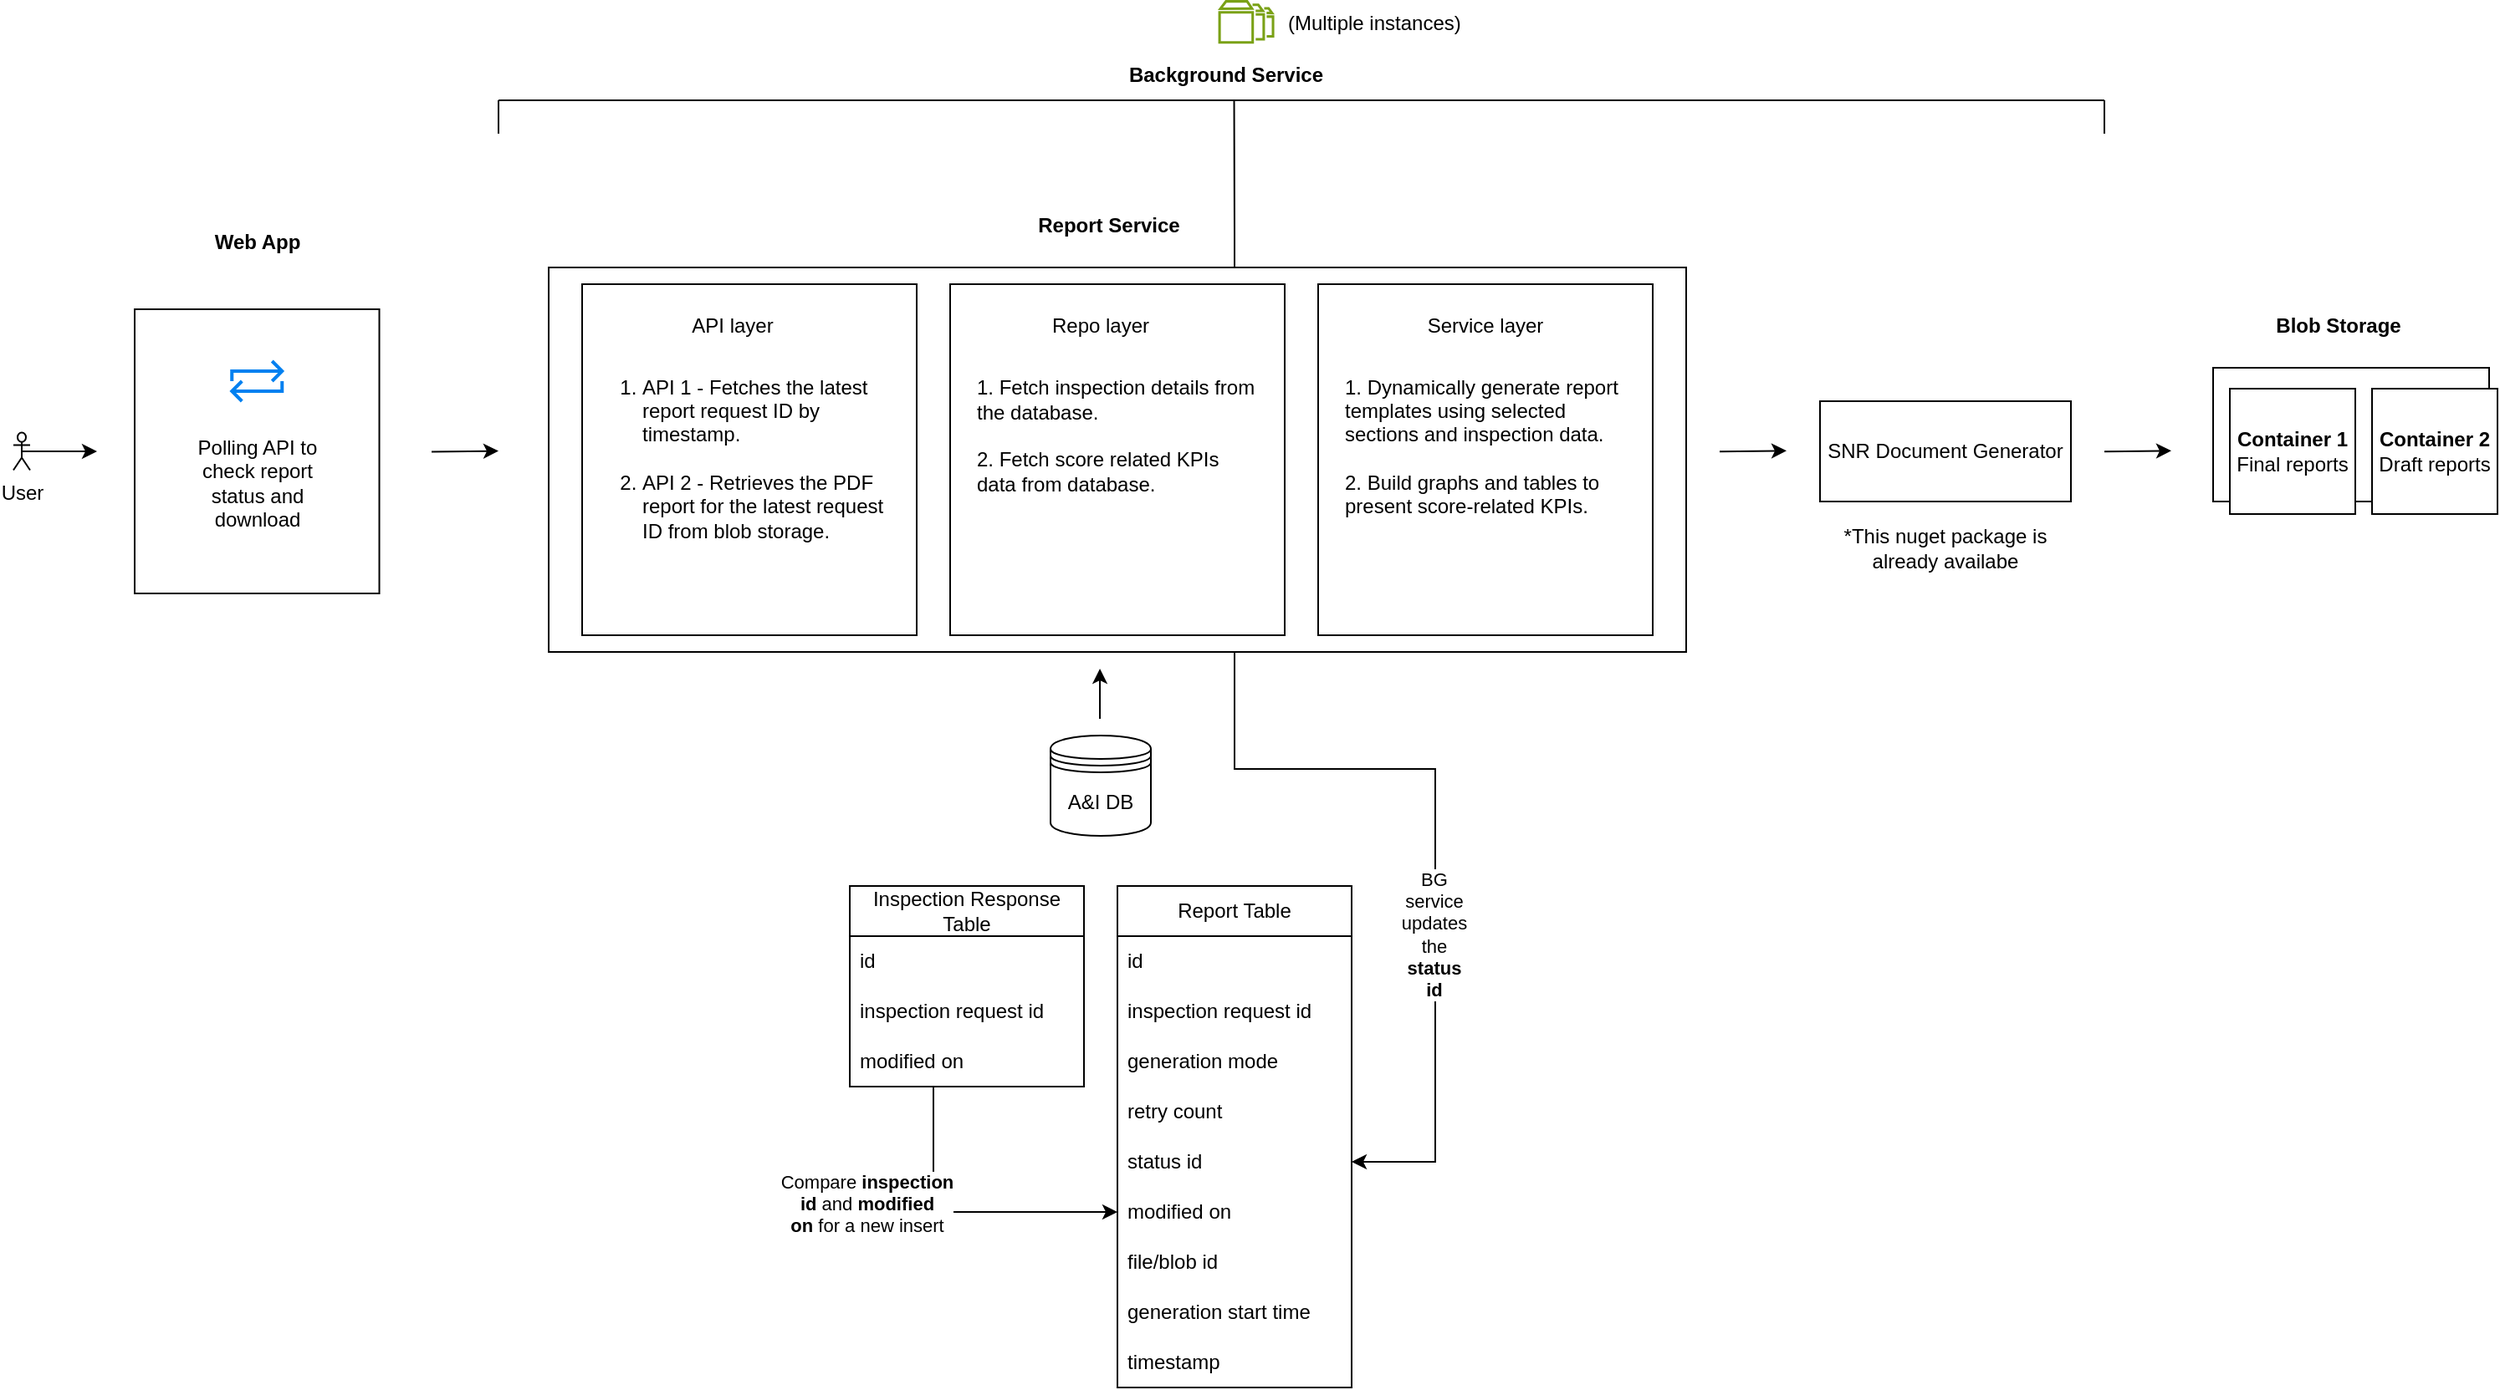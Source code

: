 <mxfile version="28.1.0">
  <diagram name="Report Service - A&amp;I" id="1YIPlWxTEJ8W7mqabqMT">
    <mxGraphModel dx="1927" dy="1058" grid="1" gridSize="10" guides="1" tooltips="1" connect="1" arrows="1" fold="1" page="1" pageScale="1" pageWidth="1920" pageHeight="1200" math="0" shadow="0">
      <root>
        <mxCell id="0" />
        <mxCell id="1" parent="0" />
        <mxCell id="2hkZbPnxHvf6jAYgh7-L-45" value="" style="endArrow=classic;html=1;rounded=0;entryX=1;entryY=0.5;entryDx=0;entryDy=0;exitX=0.528;exitY=1.002;exitDx=0;exitDy=0;exitPerimeter=0;" parent="1" source="2hkZbPnxHvf6jAYgh7-L-41" target="d6Js0XEYEXI5DrSHMX23-42" edge="1">
          <mxGeometry width="50" height="50" relative="1" as="geometry">
            <mxPoint x="1170" y="640" as="sourcePoint" />
            <mxPoint x="1150" y="660" as="targetPoint" />
            <Array as="points">
              <mxPoint x="1000" y="320" />
              <mxPoint x="1000" y="640" />
              <mxPoint x="1120" y="640" />
              <mxPoint x="1120" y="875" />
            </Array>
          </mxGeometry>
        </mxCell>
        <mxCell id="d6Js0XEYEXI5DrSHMX23-1" value="SNR Document Generator" style="rounded=0;whiteSpace=wrap;html=1;" parent="1" vertex="1">
          <mxGeometry x="1350" y="420" width="150" height="60" as="geometry" />
        </mxCell>
        <mxCell id="d6Js0XEYEXI5DrSHMX23-7" value="Report Service" style="text;html=1;align=center;verticalAlign=middle;whiteSpace=wrap;rounded=0;fontStyle=1" parent="1" vertex="1">
          <mxGeometry x="840" y="300" width="170" height="30" as="geometry" />
        </mxCell>
        <mxCell id="d6Js0XEYEXI5DrSHMX23-74" style="edgeStyle=orthogonalEdgeStyle;rounded=0;orthogonalLoop=1;jettySize=auto;html=1;exitX=0.5;exitY=0.5;exitDx=0;exitDy=0;exitPerimeter=0;" parent="1" source="d6Js0XEYEXI5DrSHMX23-27" edge="1">
          <mxGeometry relative="1" as="geometry">
            <mxPoint x="320" y="450" as="targetPoint" />
          </mxGeometry>
        </mxCell>
        <mxCell id="d6Js0XEYEXI5DrSHMX23-27" value="User" style="shape=umlActor;verticalLabelPosition=bottom;verticalAlign=top;html=1;outlineConnect=0;" parent="1" vertex="1">
          <mxGeometry x="270" y="438.75" width="10" height="22.5" as="geometry" />
        </mxCell>
        <mxCell id="d6Js0XEYEXI5DrSHMX23-37" value="&lt;span style=&quot;font-weight: normal;&quot;&gt;Report Table&lt;/span&gt;" style="swimlane;fontStyle=1;childLayout=stackLayout;horizontal=1;startSize=30;horizontalStack=0;resizeParent=1;resizeParentMax=0;resizeLast=0;collapsible=1;marginBottom=0;whiteSpace=wrap;html=1;" parent="1" vertex="1">
          <mxGeometry x="930" y="710" width="140" height="300" as="geometry">
            <mxRectangle x="40" y="250" width="60" height="30" as="alternateBounds" />
          </mxGeometry>
        </mxCell>
        <mxCell id="d6Js0XEYEXI5DrSHMX23-38" value="id" style="text;strokeColor=none;fillColor=none;align=left;verticalAlign=middle;spacingLeft=4;spacingRight=4;overflow=hidden;points=[[0,0.5],[1,0.5]];portConstraint=eastwest;rotatable=0;whiteSpace=wrap;html=1;" parent="d6Js0XEYEXI5DrSHMX23-37" vertex="1">
          <mxGeometry y="30" width="140" height="30" as="geometry" />
        </mxCell>
        <mxCell id="d6Js0XEYEXI5DrSHMX23-39" value="inspection request id" style="text;strokeColor=none;fillColor=none;align=left;verticalAlign=middle;spacingLeft=4;spacingRight=4;overflow=hidden;points=[[0,0.5],[1,0.5]];portConstraint=eastwest;rotatable=0;whiteSpace=wrap;html=1;" parent="d6Js0XEYEXI5DrSHMX23-37" vertex="1">
          <mxGeometry y="60" width="140" height="30" as="geometry" />
        </mxCell>
        <mxCell id="d6Js0XEYEXI5DrSHMX23-40" value="generation mode" style="text;strokeColor=none;fillColor=none;align=left;verticalAlign=middle;spacingLeft=4;spacingRight=4;overflow=hidden;points=[[0,0.5],[1,0.5]];portConstraint=eastwest;rotatable=0;whiteSpace=wrap;html=1;" parent="d6Js0XEYEXI5DrSHMX23-37" vertex="1">
          <mxGeometry y="90" width="140" height="30" as="geometry" />
        </mxCell>
        <mxCell id="d6Js0XEYEXI5DrSHMX23-41" value="retry count" style="text;strokeColor=none;fillColor=none;align=left;verticalAlign=middle;spacingLeft=4;spacingRight=4;overflow=hidden;points=[[0,0.5],[1,0.5]];portConstraint=eastwest;rotatable=0;whiteSpace=wrap;html=1;" parent="d6Js0XEYEXI5DrSHMX23-37" vertex="1">
          <mxGeometry y="120" width="140" height="30" as="geometry" />
        </mxCell>
        <mxCell id="d6Js0XEYEXI5DrSHMX23-42" value="status id" style="text;strokeColor=none;fillColor=none;align=left;verticalAlign=middle;spacingLeft=4;spacingRight=4;overflow=hidden;points=[[0,0.5],[1,0.5]];portConstraint=eastwest;rotatable=0;whiteSpace=wrap;html=1;" parent="d6Js0XEYEXI5DrSHMX23-37" vertex="1">
          <mxGeometry y="150" width="140" height="30" as="geometry" />
        </mxCell>
        <mxCell id="d6Js0XEYEXI5DrSHMX23-43" value="modified on" style="text;strokeColor=none;fillColor=none;align=left;verticalAlign=middle;spacingLeft=4;spacingRight=4;overflow=hidden;points=[[0,0.5],[1,0.5]];portConstraint=eastwest;rotatable=0;whiteSpace=wrap;html=1;" parent="d6Js0XEYEXI5DrSHMX23-37" vertex="1">
          <mxGeometry y="180" width="140" height="30" as="geometry" />
        </mxCell>
        <mxCell id="d6Js0XEYEXI5DrSHMX23-44" value="file/blob id" style="text;strokeColor=none;fillColor=none;align=left;verticalAlign=middle;spacingLeft=4;spacingRight=4;overflow=hidden;points=[[0,0.5],[1,0.5]];portConstraint=eastwest;rotatable=0;whiteSpace=wrap;html=1;" parent="d6Js0XEYEXI5DrSHMX23-37" vertex="1">
          <mxGeometry y="210" width="140" height="30" as="geometry" />
        </mxCell>
        <mxCell id="d6Js0XEYEXI5DrSHMX23-45" value="generation start time" style="text;strokeColor=none;fillColor=none;align=left;verticalAlign=middle;spacingLeft=4;spacingRight=4;overflow=hidden;points=[[0,0.5],[1,0.5]];portConstraint=eastwest;rotatable=0;whiteSpace=wrap;html=1;" parent="d6Js0XEYEXI5DrSHMX23-37" vertex="1">
          <mxGeometry y="240" width="140" height="30" as="geometry" />
        </mxCell>
        <mxCell id="2hkZbPnxHvf6jAYgh7-L-51" value="timestamp" style="text;strokeColor=none;fillColor=none;align=left;verticalAlign=middle;spacingLeft=4;spacingRight=4;overflow=hidden;points=[[0,0.5],[1,0.5]];portConstraint=eastwest;rotatable=0;whiteSpace=wrap;html=1;" parent="d6Js0XEYEXI5DrSHMX23-37" vertex="1">
          <mxGeometry y="270" width="140" height="30" as="geometry" />
        </mxCell>
        <mxCell id="d6Js0XEYEXI5DrSHMX23-50" value="A&amp;amp;I DB" style="shape=datastore;whiteSpace=wrap;html=1;fontStyle=0" parent="1" vertex="1">
          <mxGeometry x="890" y="620" width="60" height="60" as="geometry" />
        </mxCell>
        <mxCell id="d6Js0XEYEXI5DrSHMX23-54" value="" style="endArrow=classic;html=1;rounded=0;entryX=0.45;entryY=1;entryDx=0;entryDy=0;entryPerimeter=0;" parent="1" edge="1">
          <mxGeometry width="50" height="50" relative="1" as="geometry">
            <mxPoint x="919.52" y="610" as="sourcePoint" />
            <mxPoint x="919.52" y="580" as="targetPoint" />
          </mxGeometry>
        </mxCell>
        <mxCell id="d6Js0XEYEXI5DrSHMX23-56" value="" style="group;labelBackgroundColor=none;" parent="1" vertex="1" connectable="0">
          <mxGeometry x="590" y="340" width="680" height="230" as="geometry" />
        </mxCell>
        <mxCell id="d6Js0XEYEXI5DrSHMX23-3" value="" style="rounded=0;whiteSpace=wrap;html=1;" parent="d6Js0XEYEXI5DrSHMX23-56" vertex="1">
          <mxGeometry width="680" height="230" as="geometry" />
        </mxCell>
        <mxCell id="d6Js0XEYEXI5DrSHMX23-4" value="" style="rounded=0;whiteSpace=wrap;html=1;" parent="d6Js0XEYEXI5DrSHMX23-56" vertex="1">
          <mxGeometry x="20" y="10" width="200" height="210" as="geometry" />
        </mxCell>
        <mxCell id="d6Js0XEYEXI5DrSHMX23-8" value="API layer" style="text;html=1;align=center;verticalAlign=middle;whiteSpace=wrap;rounded=0;" parent="d6Js0XEYEXI5DrSHMX23-56" vertex="1">
          <mxGeometry x="80" y="20" width="60" height="30" as="geometry" />
        </mxCell>
        <mxCell id="d6Js0XEYEXI5DrSHMX23-29" value="&lt;span style=&quot;color: rgba(0, 0, 0, 0); font-family: monospace; font-size: 0px; text-align: start; text-wrap-mode: nowrap;&quot;&gt;%3CmxGraphModel%3E%3Croot%3E%3CmxCell%20id%3D%220%22%2F%3E%3CmxCell%20id%3D%221%22%20parent%3D%220%22%2F%3E%3CmxCell%20id%3D%222%22%20value%3D%22Repo%20layer%22%20style%3D%22text%3Bhtml%3D1%3Balign%3Dcenter%3BverticalAlign%3Dmiddle%3BwhiteSpace%3Dwrap%3Brounded%3D0%3B%22%20vertex%3D%221%22%20parent%3D%221%22%3E%3CmxGeometry%20x%3D%22710%22%20y%3D%22265%22%20width%3D%2280%22%20height%3D%2230%22%20as%3D%22geometry%22%2F%3E%3C%2FmxCell%3E%3CmxCell%20id%3D%223%22%20value%3D%22Fetch%20inspection%20and%20score%20related%20KPIs%20data%20from%20DB%22%20style%3D%22text%3Bhtml%3D1%3Balign%3Dcenter%3BverticalAlign%3Dmiddle%3BwhiteSpace%3Dwrap%3Brounded%3D0%3B%22%20vertex%3D%221%22%20parent%3D%221%22%3E%3CmxGeometry%20x%3D%22710%22%20y%3D%22300%22%20width%3D%2280%22%20height%3D%22130%22%20as%3D%22geometry%22%2F%3E%3C%2FmxCell%3E%3C%2Froot%3E%3C%2FmxGraphModel%3E&lt;/span&gt;" style="rounded=0;whiteSpace=wrap;html=1;" parent="d6Js0XEYEXI5DrSHMX23-56" vertex="1">
          <mxGeometry x="240" y="10" width="200" height="210" as="geometry" />
        </mxCell>
        <mxCell id="d6Js0XEYEXI5DrSHMX23-28" value="&lt;ol&gt;&lt;li&gt;API 1 - Fetches the latest report request ID by timestamp.&lt;br&gt;&lt;br&gt;&lt;/li&gt;&lt;li&gt;API 2 - Retrieves the PDF report for the latest request ID from blob storage.&lt;/li&gt;&lt;/ol&gt;&lt;div&gt;&lt;div&gt;&lt;br&gt;&lt;/div&gt;&lt;div&gt;&lt;br&gt;&lt;/div&gt;&lt;/div&gt;" style="text;strokeColor=none;fillColor=none;align=left;verticalAlign=middle;spacingLeft=4;spacingRight=4;overflow=hidden;points=[[0,0.5],[1,0.5]];portConstraint=eastwest;rotatable=0;whiteSpace=wrap;html=1;" parent="d6Js0XEYEXI5DrSHMX23-56" vertex="1">
          <mxGeometry x="10" y="50" width="200" height="140" as="geometry" />
        </mxCell>
        <mxCell id="d6Js0XEYEXI5DrSHMX23-30" value="Repo layer" style="text;html=1;align=center;verticalAlign=middle;whiteSpace=wrap;rounded=0;" parent="d6Js0XEYEXI5DrSHMX23-56" vertex="1">
          <mxGeometry x="290" y="20" width="80" height="30" as="geometry" />
        </mxCell>
        <mxCell id="d6Js0XEYEXI5DrSHMX23-32" value="&lt;span style=&quot;color: rgba(0, 0, 0, 0); font-family: monospace; font-size: 0px; text-align: start; text-wrap-mode: nowrap;&quot;&gt;%3CmxGraphModel%3E%3Croot%3E%3CmxCell%20id%3D%220%22%2F%3E%3CmxCell%20id%3D%221%22%20parent%3D%220%22%2F%3E%3CmxCell%20id%3D%222%22%20value%3D%22Repo%20layer%22%20style%3D%22text%3Bhtml%3D1%3Balign%3Dcenter%3BverticalAlign%3Dmiddle%3BwhiteSpace%3Dwrap%3Brounded%3D0%3B%22%20vertex%3D%221%22%20parent%3D%221%22%3E%3CmxGeometry%20x%3D%22710%22%20y%3D%22265%22%20width%3D%2280%22%20height%3D%2230%22%20as%3D%22geometry%22%2F%3E%3C%2FmxCell%3E%3CmxCell%20id%3D%223%22%20value%3D%22Fetch%20inspection%20and%20score%20related%20KPIs%20data%20from%20DB%22%20style%3D%22text%3Bhtml%3D1%3Balign%3Dcenter%3BverticalAlign%3Dmiddle%3BwhiteSpace%3Dwrap%3Brounded%3D0%3B%22%20vertex%3D%221%22%20parent%3D%221%22%3E%3CmxGeometry%20x%3D%22710%22%20y%3D%22300%22%20width%3D%2280%22%20height%3D%22130%22%20as%3D%22geometry%22%2F%3E%3C%2FmxCell%3E%3C%2Froot%3E%3C%2FmxGraphModel%3E&lt;/span&gt;" style="rounded=0;whiteSpace=wrap;html=1;" parent="d6Js0XEYEXI5DrSHMX23-56" vertex="1">
          <mxGeometry x="460" y="10" width="200" height="210" as="geometry" />
        </mxCell>
        <mxCell id="d6Js0XEYEXI5DrSHMX23-33" value="Service layer" style="text;html=1;align=center;verticalAlign=middle;whiteSpace=wrap;rounded=0;" parent="d6Js0XEYEXI5DrSHMX23-56" vertex="1">
          <mxGeometry x="520" y="20" width="80" height="30" as="geometry" />
        </mxCell>
        <mxCell id="d6Js0XEYEXI5DrSHMX23-35" value="&lt;span style=&quot;text-align: center;&quot;&gt;1. Fetch inspection details from the database.&lt;br&gt;&lt;br&gt;2. Fetch&amp;nbsp;&lt;/span&gt;&lt;span style=&quot;text-align: center;&quot;&gt;score related KPIs data from database.&lt;/span&gt;&lt;span style=&quot;text-align: center;&quot;&gt;&lt;br&gt;&lt;/span&gt;&lt;div&gt;&lt;div&gt;&lt;span style=&quot;text-align: center;&quot;&gt;&lt;br&gt;&lt;/span&gt;&lt;/div&gt;&lt;div&gt;&lt;span style=&quot;text-align: center;&quot;&gt;&lt;br&gt;&lt;/span&gt;&lt;/div&gt;&lt;/div&gt;" style="text;strokeColor=none;fillColor=none;align=left;verticalAlign=middle;spacingLeft=4;spacingRight=4;overflow=hidden;points=[[0,0.5],[1,0.5]];portConstraint=eastwest;rotatable=0;whiteSpace=wrap;html=1;" parent="d6Js0XEYEXI5DrSHMX23-56" vertex="1">
          <mxGeometry x="250" y="62.5" width="180" height="105" as="geometry" />
        </mxCell>
        <mxCell id="d6Js0XEYEXI5DrSHMX23-36" value="&lt;span style=&quot;text-align: center;&quot;&gt;1.&amp;nbsp;&lt;/span&gt;Dynamically generate report templates using selected sections and inspection data.&lt;span style=&quot;text-align: center;&quot;&gt;&lt;br&gt;&lt;br&gt;2.&amp;nbsp;&lt;/span&gt;Build graphs and tables to present score-related KPIs.&lt;span style=&quot;text-align: center;&quot;&gt;&lt;br&gt;&lt;/span&gt;&lt;div&gt;&lt;div&gt;&lt;span style=&quot;text-align: center;&quot;&gt;&lt;br&gt;&lt;/span&gt;&lt;/div&gt;&lt;div&gt;&lt;span style=&quot;text-align: center;&quot;&gt;&lt;br&gt;&lt;/span&gt;&lt;/div&gt;&lt;/div&gt;" style="text;strokeColor=none;fillColor=none;align=left;verticalAlign=middle;spacingLeft=4;spacingRight=4;overflow=hidden;points=[[0,0.5],[1,0.5]];portConstraint=eastwest;rotatable=0;whiteSpace=wrap;html=1;" parent="d6Js0XEYEXI5DrSHMX23-56" vertex="1">
          <mxGeometry x="470" y="62.5" width="180" height="117.5" as="geometry" />
        </mxCell>
        <mxCell id="d6Js0XEYEXI5DrSHMX23-61" value="" style="endArrow=classic;html=1;rounded=0;" parent="1" edge="1">
          <mxGeometry width="50" height="50" relative="1" as="geometry">
            <mxPoint x="1290" y="450.11" as="sourcePoint" />
            <mxPoint x="1330" y="449.67" as="targetPoint" />
          </mxGeometry>
        </mxCell>
        <mxCell id="d6Js0XEYEXI5DrSHMX23-63" value="" style="endArrow=classic;html=1;rounded=0;" parent="1" edge="1">
          <mxGeometry width="50" height="50" relative="1" as="geometry">
            <mxPoint x="1520" y="450.11" as="sourcePoint" />
            <mxPoint x="1560" y="449.67" as="targetPoint" />
          </mxGeometry>
        </mxCell>
        <mxCell id="d6Js0XEYEXI5DrSHMX23-64" value="&lt;span style=&quot;font-weight: normal;&quot;&gt;Inspection Response Table&lt;/span&gt;" style="swimlane;fontStyle=1;childLayout=stackLayout;horizontal=1;startSize=30;horizontalStack=0;resizeParent=1;resizeParentMax=0;resizeLast=0;collapsible=1;marginBottom=0;whiteSpace=wrap;html=1;" parent="1" vertex="1">
          <mxGeometry x="770" y="710" width="140" height="120" as="geometry" />
        </mxCell>
        <mxCell id="d6Js0XEYEXI5DrSHMX23-65" value="id" style="text;strokeColor=none;fillColor=none;align=left;verticalAlign=middle;spacingLeft=4;spacingRight=4;overflow=hidden;points=[[0,0.5],[1,0.5]];portConstraint=eastwest;rotatable=0;whiteSpace=wrap;html=1;" parent="d6Js0XEYEXI5DrSHMX23-64" vertex="1">
          <mxGeometry y="30" width="140" height="30" as="geometry" />
        </mxCell>
        <mxCell id="d6Js0XEYEXI5DrSHMX23-66" value="inspection request id" style="text;strokeColor=none;fillColor=none;align=left;verticalAlign=middle;spacingLeft=4;spacingRight=4;overflow=hidden;points=[[0,0.5],[1,0.5]];portConstraint=eastwest;rotatable=0;whiteSpace=wrap;html=1;" parent="d6Js0XEYEXI5DrSHMX23-64" vertex="1">
          <mxGeometry y="60" width="140" height="30" as="geometry" />
        </mxCell>
        <mxCell id="d6Js0XEYEXI5DrSHMX23-67" value="modified on" style="text;strokeColor=none;fillColor=none;align=left;verticalAlign=middle;spacingLeft=4;spacingRight=4;overflow=hidden;points=[[0,0.5],[1,0.5]];portConstraint=eastwest;rotatable=0;whiteSpace=wrap;html=1;" parent="d6Js0XEYEXI5DrSHMX23-64" vertex="1">
          <mxGeometry y="90" width="140" height="30" as="geometry" />
        </mxCell>
        <mxCell id="d6Js0XEYEXI5DrSHMX23-68" value="" style="endArrow=classic;html=1;rounded=0;entryX=0;entryY=0.5;entryDx=0;entryDy=0;" parent="1" target="d6Js0XEYEXI5DrSHMX23-43" edge="1">
          <mxGeometry relative="1" as="geometry">
            <mxPoint x="820" y="830" as="sourcePoint" />
            <mxPoint x="930.0" y="866.14" as="targetPoint" />
            <Array as="points">
              <mxPoint x="820" y="905" />
            </Array>
          </mxGeometry>
        </mxCell>
        <mxCell id="d6Js0XEYEXI5DrSHMX23-72" value="&lt;span style=&quot;color: rgba(0, 0, 0, 0); font-family: monospace; font-size: 0px; text-align: start; background-color: rgb(236, 236, 236);&quot;&gt;%3CmxGraphModel%3E%3Croot%3E%3CmxCell%20id%3D%220%22%2F%3E%3CmxCell%20id%3D%221%22%20parent%3D%220%22%2F%3E%3CmxCell%20id%3D%222%22%20value%3D%22Compare%20%26lt%3Bb%26gt%3Binspection%20id%26lt%3B%2Fb%26gt%3B%20and%26lt%3Bb%26gt%3B%20modified%20on%26lt%3B%2Fb%26gt%3B%20for%20a%20new%20insert%22%20style%3D%22edgeLabel%3Bresizable%3D0%3Bhtml%3D1%3B%3Balign%3Dright%3BverticalAlign%3Dmiddle%3BlabelPosition%3Dleft%3BverticalLabelPosition%3Dmiddle%3B%22%20connectable%3D%220%22%20vertex%3D%221%22%20parent%3D%221%22%3E%3CmxGeometry%20x%3D%22779.903%22%20y%3D%22790.14%22%20as%3D%22geometry%22%2F%3E%3C%2FmxCell%3E%3C%2Froot%3E%3C%2FmxGraphModel%3E&lt;/span&gt;&lt;span style=&quot;color: rgba(0, 0, 0, 0); font-family: monospace; font-size: 0px; text-align: start; background-color: rgb(236, 236, 236);&quot;&gt;%3CmxGraphModel%3E%3Croot%3E%3CmxCell%20id%3D%220%22%2F%3E%3CmxCell%20id%3D%221%22%20parent%3D%220%22%2F%3E%3CmxCell%20id%3D%222%22%20value%3D%22Compare%20%26lt%3Bb%26gt%3Binspection%20id%26lt%3B%2Fb%26gt%3B%20and%26lt%3Bb%26gt%3B%20modified%20on%26lt%3B%2Fb%26gt%3B%20for%20a%20new%20insert%22%20style%3D%22edgeLabel%3Bresizable%3D0%3Bhtml%3D1%3B%3Balign%3Dright%3BverticalAlign%3Dmiddle%3BlabelPosition%3Dleft%3BverticalLabelPosition%3Dmiddle%3B%22%20connectable%3D%220%22%20vertex%3D%221%22%20parent%3D%221%22%3E%3CmxGeometry%20x%3D%22779.903%22%20y%3D%22790.14%22%20as%3D%22geometry%22%2F%3E%3C%2FmxCell%3E%3C%2Froot%3E%3C%2FmxGraphModel%3E&lt;/span&gt;" style="edgeLabel;html=1;align=center;verticalAlign=middle;resizable=0;points=[];" parent="d6Js0XEYEXI5DrSHMX23-68" vertex="1" connectable="0">
          <mxGeometry x="0.122" y="-2" relative="1" as="geometry">
            <mxPoint as="offset" />
          </mxGeometry>
        </mxCell>
        <mxCell id="d6Js0XEYEXI5DrSHMX23-73" value="Compare&amp;nbsp;&lt;b&gt;inspection id&lt;/b&gt;&amp;nbsp;and&lt;b&gt;&amp;nbsp;modified on&lt;/b&gt;&amp;nbsp;for a new insert" style="edgeLabel;resizable=0;html=1;;align=center;verticalAlign=middle;labelPosition=left;verticalLabelPosition=middle;whiteSpace=wrap;imageWidth=28;" parent="1" connectable="0" vertex="1">
          <mxGeometry x="760" y="890" as="geometry">
            <mxPoint x="20" y="10" as="offset" />
          </mxGeometry>
        </mxCell>
        <mxCell id="d6Js0XEYEXI5DrSHMX23-21" value="" style="rounded=0;whiteSpace=wrap;html=1;" parent="1" vertex="1">
          <mxGeometry x="1585" y="400" width="165" height="80" as="geometry" />
        </mxCell>
        <mxCell id="d6Js0XEYEXI5DrSHMX23-57" value="&lt;b&gt;Container 1&lt;/b&gt;&lt;div&gt;Final reports&lt;/div&gt;" style="whiteSpace=wrap;html=1;aspect=fixed;" parent="1" vertex="1">
          <mxGeometry x="1595" y="412.5" width="75" height="75" as="geometry" />
        </mxCell>
        <mxCell id="d6Js0XEYEXI5DrSHMX23-58" value="Blob Storage" style="text;html=1;align=center;verticalAlign=middle;whiteSpace=wrap;rounded=0;fontStyle=1" parent="1" vertex="1">
          <mxGeometry x="1580" y="360" width="160" height="30" as="geometry" />
        </mxCell>
        <mxCell id="sHj_UfKYaeUGQFyIhz4J-3" value="" style="rounded=0;whiteSpace=wrap;html=1;rotation=90;" parent="1" vertex="1">
          <mxGeometry x="330.63" y="376.87" width="170" height="146.25" as="geometry" />
        </mxCell>
        <mxCell id="sHj_UfKYaeUGQFyIhz4J-4" value="" style="endArrow=classic;html=1;rounded=0;" parent="1" edge="1">
          <mxGeometry width="50" height="50" relative="1" as="geometry">
            <mxPoint x="520" y="450.22" as="sourcePoint" />
            <mxPoint x="560" y="449.78" as="targetPoint" />
          </mxGeometry>
        </mxCell>
        <mxCell id="2hkZbPnxHvf6jAYgh7-L-7" value="Web App" style="text;html=1;align=center;verticalAlign=middle;whiteSpace=wrap;rounded=0;fontStyle=1" parent="1" vertex="1">
          <mxGeometry x="330.63" y="310" width="170" height="30" as="geometry" />
        </mxCell>
        <mxCell id="2hkZbPnxHvf6jAYgh7-L-23" value="" style="html=1;verticalLabelPosition=bottom;align=center;labelBackgroundColor=#ffffff;verticalAlign=top;strokeWidth=2;strokeColor=#0080F0;shadow=0;dashed=0;shape=mxgraph.ios7.icons.repeat;pointerEvents=1" parent="1" vertex="1">
          <mxGeometry x="400.63" y="396" width="30" height="24" as="geometry" />
        </mxCell>
        <mxCell id="2hkZbPnxHvf6jAYgh7-L-25" value="Polling API to check report status and download" style="text;html=1;align=center;verticalAlign=middle;whiteSpace=wrap;rounded=0;" parent="1" vertex="1">
          <mxGeometry x="364.85" y="438.75" width="101.56" height="60" as="geometry" />
        </mxCell>
        <mxCell id="2hkZbPnxHvf6jAYgh7-L-40" value="" style="group" parent="1" vertex="1" connectable="0">
          <mxGeometry x="560" y="240" width="960" height="20" as="geometry" />
        </mxCell>
        <mxCell id="2hkZbPnxHvf6jAYgh7-L-27" value="" style="endArrow=none;html=1;rounded=0;" parent="2hkZbPnxHvf6jAYgh7-L-40" edge="1">
          <mxGeometry width="50" height="50" relative="1" as="geometry">
            <mxPoint as="sourcePoint" />
            <mxPoint x="960" as="targetPoint" />
          </mxGeometry>
        </mxCell>
        <mxCell id="2hkZbPnxHvf6jAYgh7-L-31" value="" style="endArrow=none;html=1;rounded=0;" parent="2hkZbPnxHvf6jAYgh7-L-40" edge="1">
          <mxGeometry width="50" height="50" relative="1" as="geometry">
            <mxPoint y="20" as="sourcePoint" />
            <mxPoint as="targetPoint" />
          </mxGeometry>
        </mxCell>
        <mxCell id="2hkZbPnxHvf6jAYgh7-L-32" value="" style="endArrow=none;html=1;rounded=0;" parent="2hkZbPnxHvf6jAYgh7-L-40" edge="1">
          <mxGeometry width="50" height="50" relative="1" as="geometry">
            <mxPoint x="960" y="20" as="sourcePoint" />
            <mxPoint x="960" as="targetPoint" />
          </mxGeometry>
        </mxCell>
        <mxCell id="2hkZbPnxHvf6jAYgh7-L-41" value="Background Service" style="text;html=1;align=center;verticalAlign=middle;whiteSpace=wrap;rounded=0;fontStyle=1" parent="1" vertex="1">
          <mxGeometry x="910" y="210" width="170" height="30" as="geometry" />
        </mxCell>
        <mxCell id="2hkZbPnxHvf6jAYgh7-L-43" value="" style="sketch=0;outlineConnect=0;fontColor=#232F3E;gradientColor=none;fillColor=#7AA116;strokeColor=none;dashed=0;verticalLabelPosition=bottom;verticalAlign=top;align=center;html=1;fontSize=12;fontStyle=0;aspect=fixed;pointerEvents=1;shape=mxgraph.aws4.multiple_volumes_resource;" parent="1" vertex="1">
          <mxGeometry x="990" y="180" width="34" height="26.15" as="geometry" />
        </mxCell>
        <mxCell id="2hkZbPnxHvf6jAYgh7-L-44" value="&lt;span style=&quot;text-align: center;&quot;&gt;(Multiple instances)&lt;/span&gt;" style="text;whiteSpace=wrap;html=1;" parent="1" vertex="1">
          <mxGeometry x="1030" y="180" width="170" height="40" as="geometry" />
        </mxCell>
        <mxCell id="2hkZbPnxHvf6jAYgh7-L-49" value="&lt;div style=&quot;&quot;&gt;BG service updates the &lt;b&gt;status id&lt;/b&gt;&lt;/div&gt;" style="edgeLabel;resizable=0;html=1;;align=center;verticalAlign=middle;labelPosition=left;verticalLabelPosition=middle;imageWidth=28;whiteSpace=wrap;" parent="1" connectable="0" vertex="1">
          <mxGeometry x="1120" y="730" as="geometry">
            <mxPoint x="-1" y="9" as="offset" />
          </mxGeometry>
        </mxCell>
        <mxCell id="NaAVM0OuelZfq5Zahp3e-1" value="*This nuget package is already availabe" style="text;html=1;align=center;verticalAlign=middle;whiteSpace=wrap;rounded=0;" vertex="1" parent="1">
          <mxGeometry x="1345" y="493.12" width="160" height="30" as="geometry" />
        </mxCell>
        <mxCell id="NaAVM0OuelZfq5Zahp3e-2" value="&lt;b&gt;Container 2&lt;/b&gt;&lt;div&gt;Draft reports&lt;/div&gt;" style="whiteSpace=wrap;html=1;aspect=fixed;" vertex="1" parent="1">
          <mxGeometry x="1680" y="412.5" width="75" height="75" as="geometry" />
        </mxCell>
      </root>
    </mxGraphModel>
  </diagram>
</mxfile>
